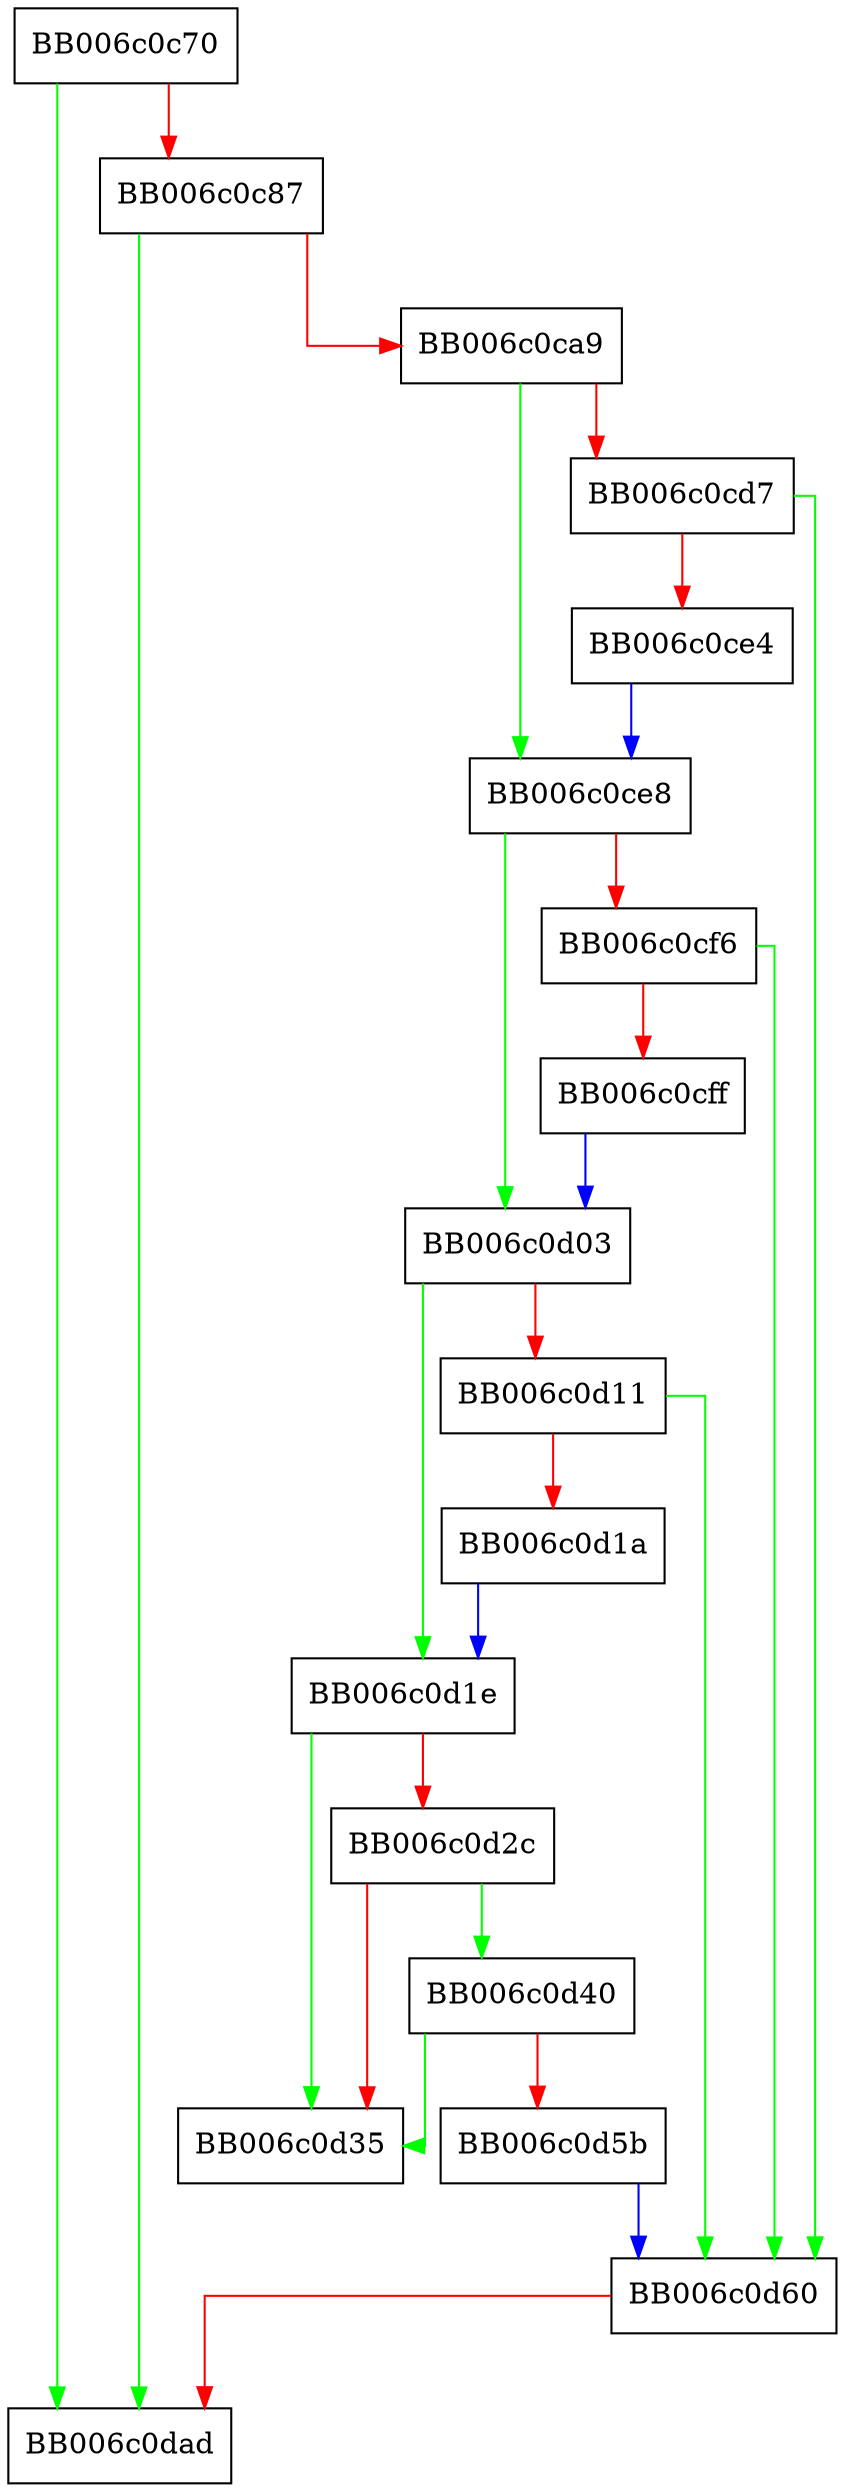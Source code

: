 digraph ecdh_dupctx {
  node [shape="box"];
  graph [splines=ortho];
  BB006c0c70 -> BB006c0dad [color="green"];
  BB006c0c70 -> BB006c0c87 [color="red"];
  BB006c0c87 -> BB006c0dad [color="green"];
  BB006c0c87 -> BB006c0ca9 [color="red"];
  BB006c0ca9 -> BB006c0ce8 [color="green"];
  BB006c0ca9 -> BB006c0cd7 [color="red"];
  BB006c0cd7 -> BB006c0d60 [color="green"];
  BB006c0cd7 -> BB006c0ce4 [color="red"];
  BB006c0ce4 -> BB006c0ce8 [color="blue"];
  BB006c0ce8 -> BB006c0d03 [color="green"];
  BB006c0ce8 -> BB006c0cf6 [color="red"];
  BB006c0cf6 -> BB006c0d60 [color="green"];
  BB006c0cf6 -> BB006c0cff [color="red"];
  BB006c0cff -> BB006c0d03 [color="blue"];
  BB006c0d03 -> BB006c0d1e [color="green"];
  BB006c0d03 -> BB006c0d11 [color="red"];
  BB006c0d11 -> BB006c0d60 [color="green"];
  BB006c0d11 -> BB006c0d1a [color="red"];
  BB006c0d1a -> BB006c0d1e [color="blue"];
  BB006c0d1e -> BB006c0d35 [color="green"];
  BB006c0d1e -> BB006c0d2c [color="red"];
  BB006c0d2c -> BB006c0d40 [color="green"];
  BB006c0d2c -> BB006c0d35 [color="red"];
  BB006c0d40 -> BB006c0d35 [color="green"];
  BB006c0d40 -> BB006c0d5b [color="red"];
  BB006c0d5b -> BB006c0d60 [color="blue"];
  BB006c0d60 -> BB006c0dad [color="red"];
}